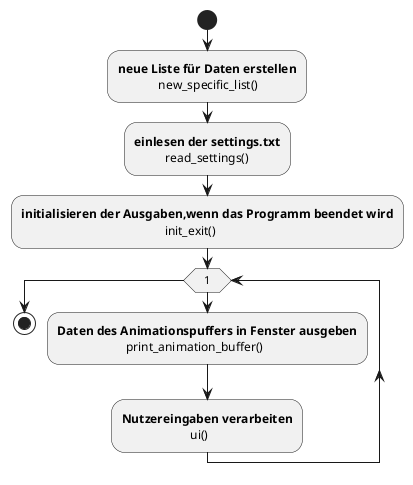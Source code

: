 @startuml
'https://plantuml.com/activity-diagram-beta

start
:**neue Liste für Daten erstellen**
             new_specific_list();
:**einlesen der settings.txt**
          read_settings();
:**initialisieren der Ausgaben,wenn das Programm beendet wird**
                                              init_exit();
while (1)
:**Daten des Animationspuffers in Fenster ausgeben**
                      print_animation_buffer();
:**Nutzereingaben verarbeiten**
                      ui();
endwhile;

stop

@enduml

